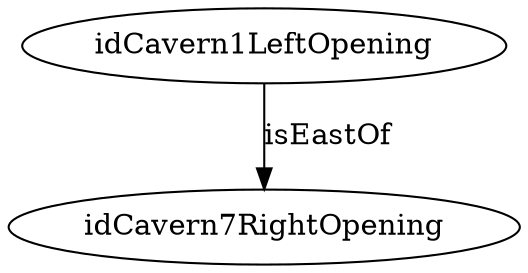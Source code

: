 strict digraph  {
idCavern1LeftOpening [node_type=entity_node, root=root];
idCavern7RightOpening;
idCavern1LeftOpening -> idCavern7RightOpening  [edge_type=relationship, label=isEastOf];
}
